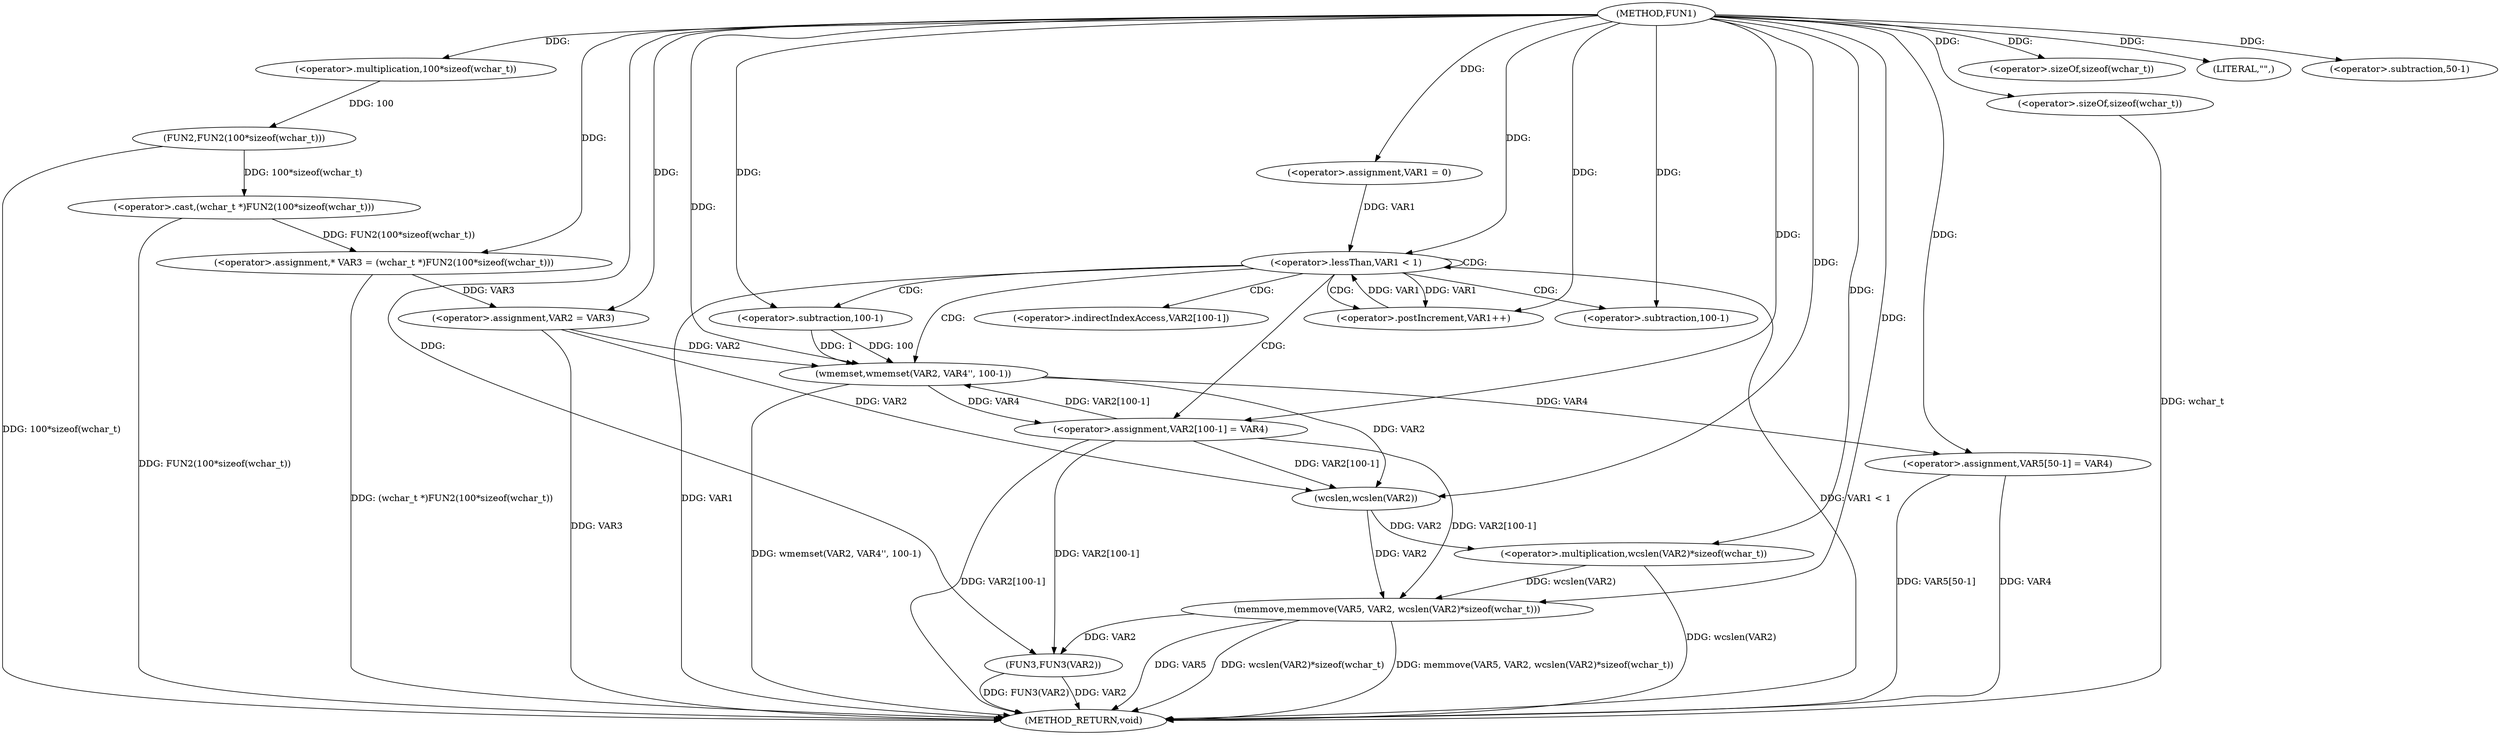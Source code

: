 digraph FUN1 {  
"1000100" [label = "(METHOD,FUN1)" ]
"1000159" [label = "(METHOD_RETURN,void)" ]
"1000105" [label = "(<operator>.assignment,* VAR3 = (wchar_t *)FUN2(100*sizeof(wchar_t)))" ]
"1000107" [label = "(<operator>.cast,(wchar_t *)FUN2(100*sizeof(wchar_t)))" ]
"1000109" [label = "(FUN2,FUN2(100*sizeof(wchar_t)))" ]
"1000110" [label = "(<operator>.multiplication,100*sizeof(wchar_t))" ]
"1000112" [label = "(<operator>.sizeOf,sizeof(wchar_t))" ]
"1000114" [label = "(<operator>.assignment,VAR2 = VAR3)" ]
"1000118" [label = "(<operator>.assignment,VAR1 = 0)" ]
"1000121" [label = "(<operator>.lessThan,VAR1 < 1)" ]
"1000124" [label = "(<operator>.postIncrement,VAR1++)" ]
"1000127" [label = "(wmemset,wmemset(VAR2, VAR4'', 100-1))" ]
"1000130" [label = "(<operator>.subtraction,100-1)" ]
"1000133" [label = "(<operator>.assignment,VAR2[100-1] = VAR4)" ]
"1000136" [label = "(<operator>.subtraction,100-1)" ]
"1000141" [label = "(LITERAL,\"\",)" ]
"1000142" [label = "(memmove,memmove(VAR5, VAR2, wcslen(VAR2)*sizeof(wchar_t)))" ]
"1000145" [label = "(<operator>.multiplication,wcslen(VAR2)*sizeof(wchar_t))" ]
"1000146" [label = "(wcslen,wcslen(VAR2))" ]
"1000148" [label = "(<operator>.sizeOf,sizeof(wchar_t))" ]
"1000150" [label = "(<operator>.assignment,VAR5[50-1] = VAR4)" ]
"1000153" [label = "(<operator>.subtraction,50-1)" ]
"1000157" [label = "(FUN3,FUN3(VAR2))" ]
"1000134" [label = "(<operator>.indirectIndexAccess,VAR2[100-1])" ]
  "1000142" -> "1000159"  [ label = "DDG: memmove(VAR5, VAR2, wcslen(VAR2)*sizeof(wchar_t))"] 
  "1000157" -> "1000159"  [ label = "DDG: FUN3(VAR2)"] 
  "1000121" -> "1000159"  [ label = "DDG: VAR1 < 1"] 
  "1000109" -> "1000159"  [ label = "DDG: 100*sizeof(wchar_t)"] 
  "1000150" -> "1000159"  [ label = "DDG: VAR4"] 
  "1000145" -> "1000159"  [ label = "DDG: wcslen(VAR2)"] 
  "1000114" -> "1000159"  [ label = "DDG: VAR3"] 
  "1000107" -> "1000159"  [ label = "DDG: FUN2(100*sizeof(wchar_t))"] 
  "1000105" -> "1000159"  [ label = "DDG: (wchar_t *)FUN2(100*sizeof(wchar_t))"] 
  "1000150" -> "1000159"  [ label = "DDG: VAR5[50-1]"] 
  "1000157" -> "1000159"  [ label = "DDG: VAR2"] 
  "1000133" -> "1000159"  [ label = "DDG: VAR2[100-1]"] 
  "1000148" -> "1000159"  [ label = "DDG: wchar_t"] 
  "1000127" -> "1000159"  [ label = "DDG: wmemset(VAR2, VAR4'', 100-1)"] 
  "1000142" -> "1000159"  [ label = "DDG: VAR5"] 
  "1000121" -> "1000159"  [ label = "DDG: VAR1"] 
  "1000142" -> "1000159"  [ label = "DDG: wcslen(VAR2)*sizeof(wchar_t)"] 
  "1000107" -> "1000105"  [ label = "DDG: FUN2(100*sizeof(wchar_t))"] 
  "1000100" -> "1000105"  [ label = "DDG: "] 
  "1000109" -> "1000107"  [ label = "DDG: 100*sizeof(wchar_t)"] 
  "1000110" -> "1000109"  [ label = "DDG: 100"] 
  "1000100" -> "1000110"  [ label = "DDG: "] 
  "1000100" -> "1000112"  [ label = "DDG: "] 
  "1000105" -> "1000114"  [ label = "DDG: VAR3"] 
  "1000100" -> "1000114"  [ label = "DDG: "] 
  "1000100" -> "1000118"  [ label = "DDG: "] 
  "1000124" -> "1000121"  [ label = "DDG: VAR1"] 
  "1000118" -> "1000121"  [ label = "DDG: VAR1"] 
  "1000100" -> "1000121"  [ label = "DDG: "] 
  "1000121" -> "1000124"  [ label = "DDG: VAR1"] 
  "1000100" -> "1000124"  [ label = "DDG: "] 
  "1000133" -> "1000127"  [ label = "DDG: VAR2[100-1]"] 
  "1000114" -> "1000127"  [ label = "DDG: VAR2"] 
  "1000100" -> "1000127"  [ label = "DDG: "] 
  "1000130" -> "1000127"  [ label = "DDG: 100"] 
  "1000130" -> "1000127"  [ label = "DDG: 1"] 
  "1000100" -> "1000130"  [ label = "DDG: "] 
  "1000127" -> "1000133"  [ label = "DDG: VAR4"] 
  "1000100" -> "1000133"  [ label = "DDG: "] 
  "1000100" -> "1000136"  [ label = "DDG: "] 
  "1000100" -> "1000141"  [ label = "DDG: "] 
  "1000100" -> "1000142"  [ label = "DDG: "] 
  "1000133" -> "1000142"  [ label = "DDG: VAR2[100-1]"] 
  "1000146" -> "1000142"  [ label = "DDG: VAR2"] 
  "1000145" -> "1000142"  [ label = "DDG: wcslen(VAR2)"] 
  "1000146" -> "1000145"  [ label = "DDG: VAR2"] 
  "1000133" -> "1000146"  [ label = "DDG: VAR2[100-1]"] 
  "1000114" -> "1000146"  [ label = "DDG: VAR2"] 
  "1000127" -> "1000146"  [ label = "DDG: VAR2"] 
  "1000100" -> "1000146"  [ label = "DDG: "] 
  "1000100" -> "1000145"  [ label = "DDG: "] 
  "1000100" -> "1000148"  [ label = "DDG: "] 
  "1000100" -> "1000150"  [ label = "DDG: "] 
  "1000127" -> "1000150"  [ label = "DDG: VAR4"] 
  "1000100" -> "1000153"  [ label = "DDG: "] 
  "1000142" -> "1000157"  [ label = "DDG: VAR2"] 
  "1000133" -> "1000157"  [ label = "DDG: VAR2[100-1]"] 
  "1000100" -> "1000157"  [ label = "DDG: "] 
  "1000121" -> "1000121"  [ label = "CDG: "] 
  "1000121" -> "1000124"  [ label = "CDG: "] 
  "1000121" -> "1000130"  [ label = "CDG: "] 
  "1000121" -> "1000133"  [ label = "CDG: "] 
  "1000121" -> "1000136"  [ label = "CDG: "] 
  "1000121" -> "1000127"  [ label = "CDG: "] 
  "1000121" -> "1000134"  [ label = "CDG: "] 
}
